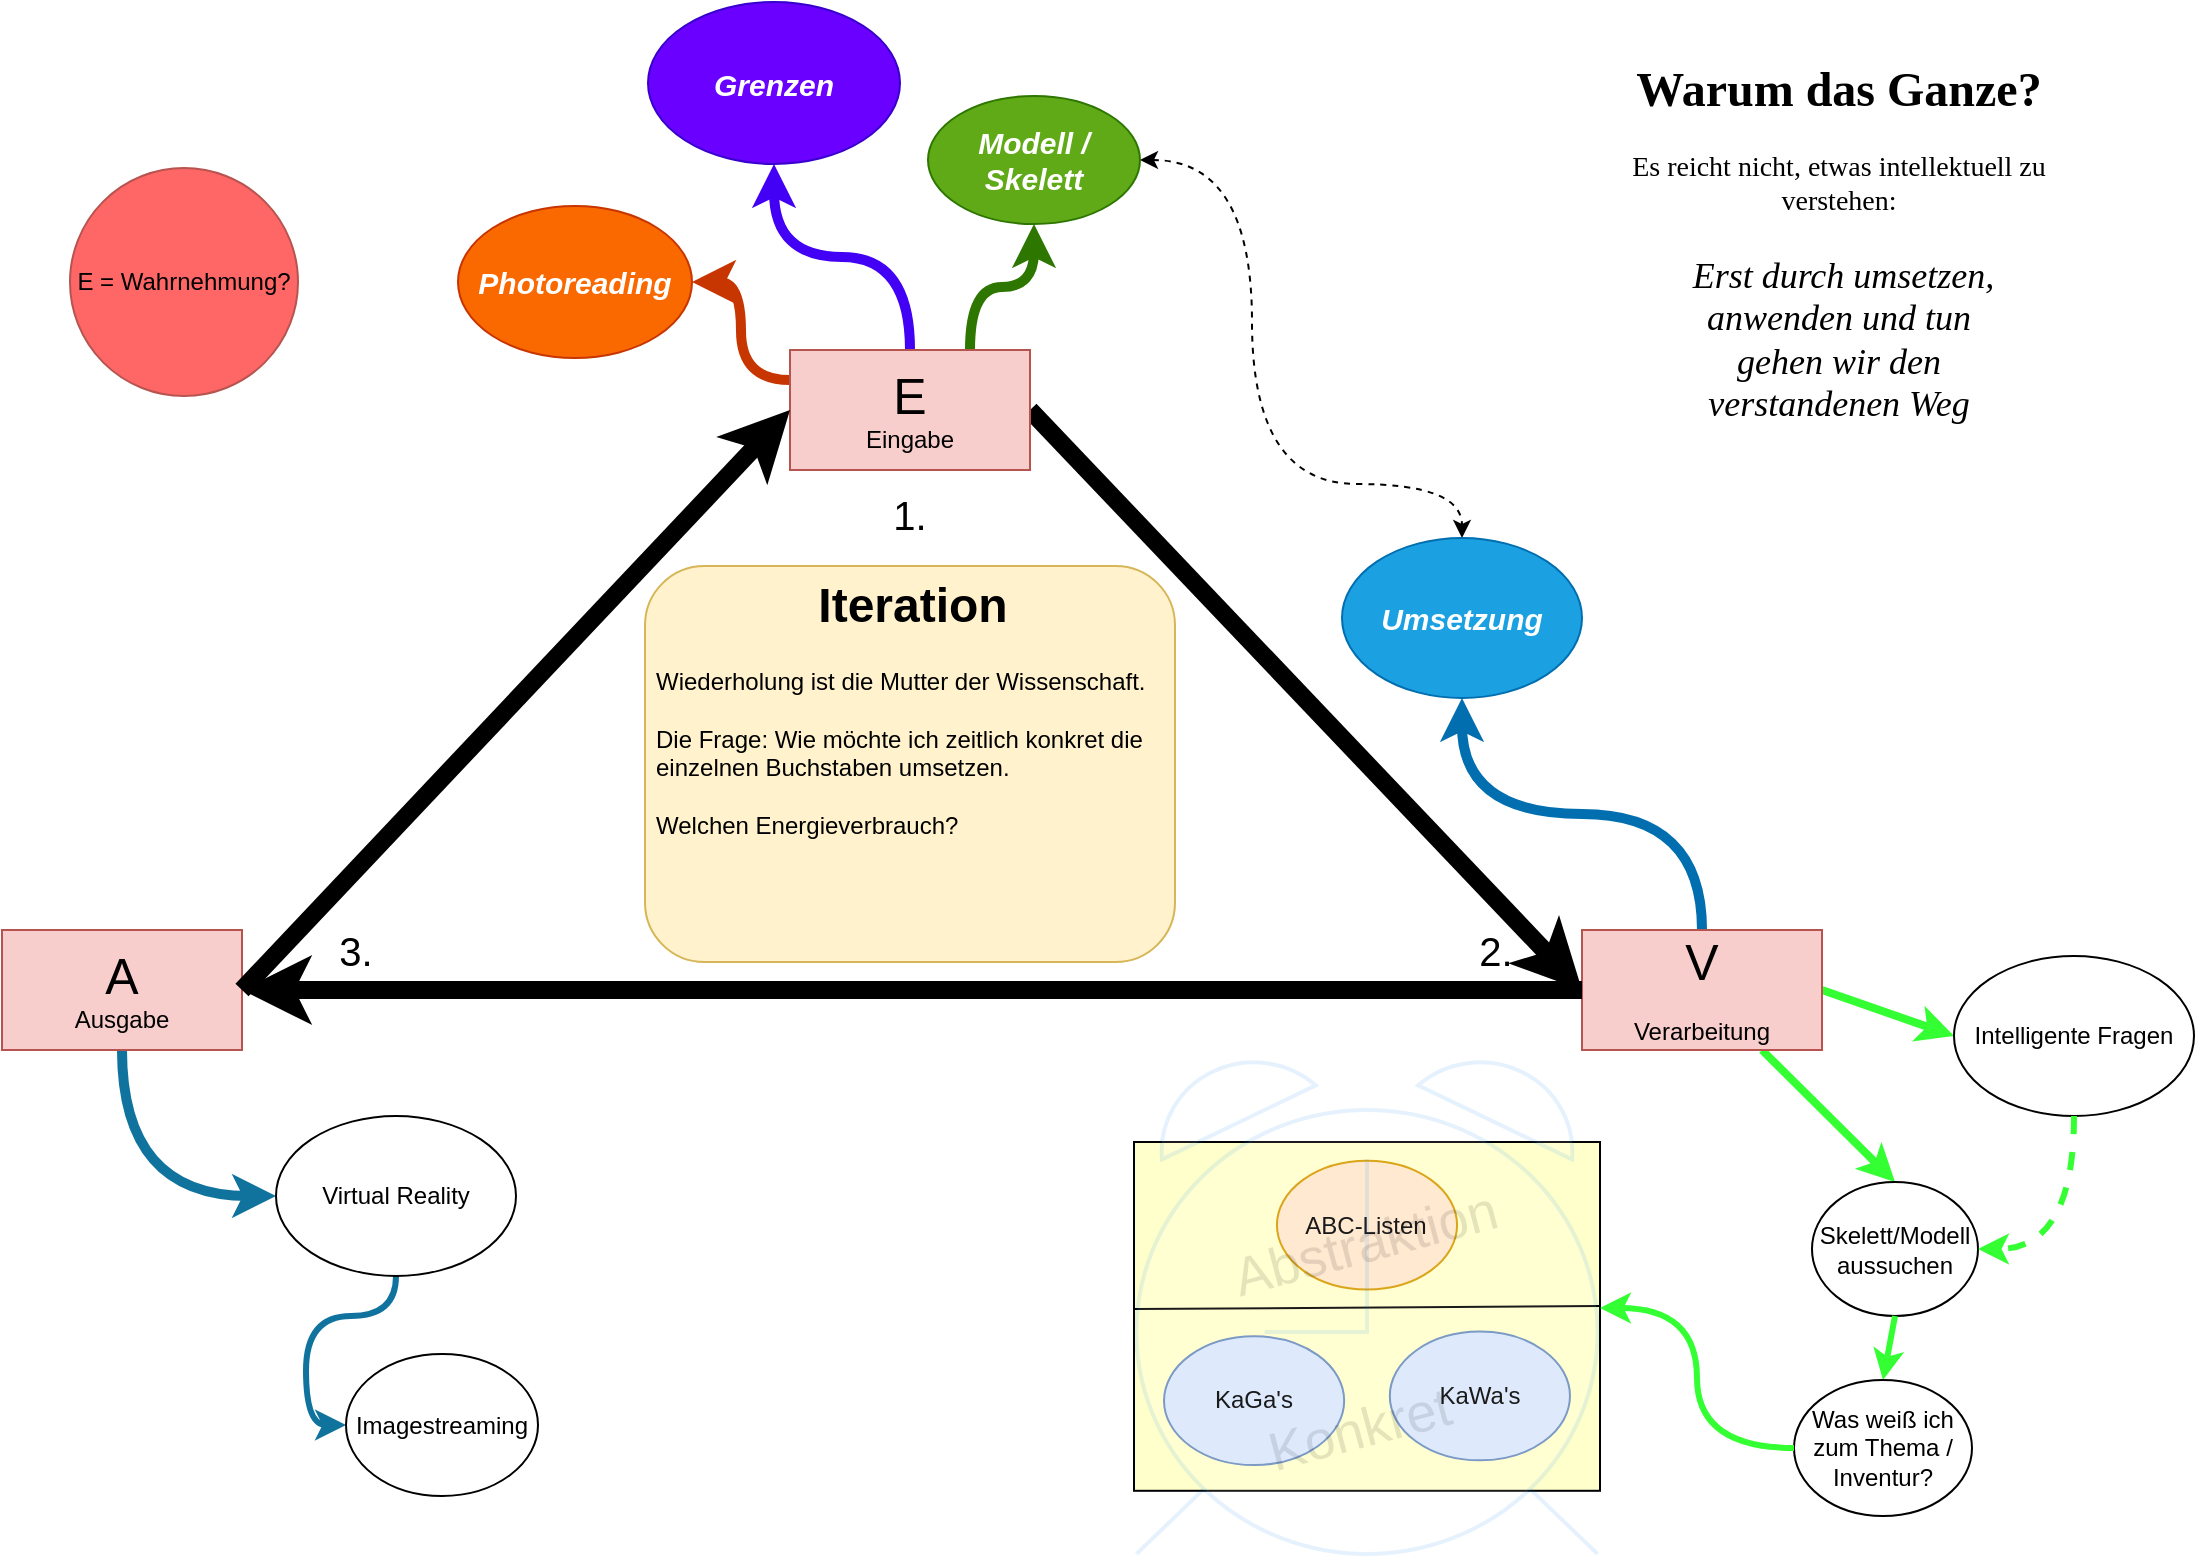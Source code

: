 <mxfile version="13.5.8" type="github">
  <diagram name="EVA" id="LGrXJrhcOQH4PXI3Mq-y">
    <mxGraphModel dx="1730" dy="958" grid="0" gridSize="10" guides="1" tooltips="1" connect="1" arrows="1" fold="1" page="1" pageScale="1" pageWidth="1169" pageHeight="827" math="0" shadow="0">
      <root>
        <mxCell id="C_8bVwX5II559LBR6Ncd-0" />
        <mxCell id="C_8bVwX5II559LBR6Ncd-1" parent="C_8bVwX5II559LBR6Ncd-0" />
        <mxCell id="C_8bVwX5II559LBR6Ncd-28" style="rounded=0;orthogonalLoop=1;jettySize=auto;html=1;exitX=0.75;exitY=1;exitDx=0;exitDy=0;entryX=0.5;entryY=0;entryDx=0;entryDy=0;strokeColor=#33FF33;strokeWidth=4;" parent="C_8bVwX5II559LBR6Ncd-1" source="C_8bVwX5II559LBR6Ncd-12" target="C_8bVwX5II559LBR6Ncd-29" edge="1">
          <mxGeometry relative="1" as="geometry">
            <mxPoint x="931" y="774" as="sourcePoint" />
          </mxGeometry>
        </mxCell>
        <mxCell id="C_8bVwX5II559LBR6Ncd-2" style="rounded=0;orthogonalLoop=1;jettySize=auto;html=1;exitX=1;exitY=0.5;exitDx=0;exitDy=0;entryX=0;entryY=0.5;entryDx=0;entryDy=0;endArrow=classic;endFill=1;strokeWidth=9;" parent="C_8bVwX5II559LBR6Ncd-1" source="C_8bVwX5II559LBR6Ncd-6" target="C_8bVwX5II559LBR6Ncd-12" edge="1">
          <mxGeometry relative="1" as="geometry" />
        </mxCell>
        <mxCell id="C_8bVwX5II559LBR6Ncd-3" style="edgeStyle=orthogonalEdgeStyle;curved=1;rounded=0;orthogonalLoop=1;jettySize=auto;html=1;exitX=0.75;exitY=0;exitDx=0;exitDy=0;entryX=0.5;entryY=1;entryDx=0;entryDy=0;endArrow=classic;endFill=1;strokeWidth=5;startArrow=none;startFill=0;fillColor=#60a917;strokeColor=#2D7600;" parent="C_8bVwX5II559LBR6Ncd-1" source="C_8bVwX5II559LBR6Ncd-6" target="C_8bVwX5II559LBR6Ncd-14" edge="1">
          <mxGeometry relative="1" as="geometry" />
        </mxCell>
        <mxCell id="C_8bVwX5II559LBR6Ncd-4" style="edgeStyle=orthogonalEdgeStyle;rounded=0;orthogonalLoop=1;jettySize=auto;html=1;exitX=0.5;exitY=0;exitDx=0;exitDy=0;startArrow=none;startFill=0;endArrow=classic;endFill=1;strokeWidth=5;curved=1;fillColor=#6a00ff;entryX=0.5;entryY=1;entryDx=0;entryDy=0;strokeColor=#4200F5;" parent="C_8bVwX5II559LBR6Ncd-1" source="C_8bVwX5II559LBR6Ncd-6" target="C_8bVwX5II559LBR6Ncd-24" edge="1">
          <mxGeometry relative="1" as="geometry">
            <mxPoint x="367" y="165" as="targetPoint" />
          </mxGeometry>
        </mxCell>
        <mxCell id="C_8bVwX5II559LBR6Ncd-5" style="edgeStyle=orthogonalEdgeStyle;rounded=0;orthogonalLoop=1;jettySize=auto;html=1;exitX=0;exitY=0.25;exitDx=0;exitDy=0;entryX=1;entryY=0.5;entryDx=0;entryDy=0;strokeWidth=5;curved=1;fillColor=#fa6800;strokeColor=#C73500;" parent="C_8bVwX5II559LBR6Ncd-1" source="C_8bVwX5II559LBR6Ncd-6" target="C_8bVwX5II559LBR6Ncd-36" edge="1">
          <mxGeometry relative="1" as="geometry" />
        </mxCell>
        <mxCell id="C_8bVwX5II559LBR6Ncd-6" value="&lt;div&gt;&lt;font style=&quot;font-size: 25px&quot;&gt;E&lt;/font&gt;&lt;/div&gt;Eingabe" style="rounded=0;whiteSpace=wrap;html=1;fillColor=#f8cecc;strokeColor=#b85450;" parent="C_8bVwX5II559LBR6Ncd-1" vertex="1">
          <mxGeometry x="452" y="202" width="120" height="60" as="geometry" />
        </mxCell>
        <mxCell id="C_8bVwX5II559LBR6Ncd-7" style="edgeStyle=orthogonalEdgeStyle;rounded=0;orthogonalLoop=1;jettySize=auto;html=1;exitX=0.5;exitY=1;exitDx=0;exitDy=0;entryX=0;entryY=0.5;entryDx=0;entryDy=0;curved=1;strokeWidth=3;fillColor=#b1ddf0;strokeColor=#10739e;" parent="C_8bVwX5II559LBR6Ncd-1" source="C_8bVwX5II559LBR6Ncd-16" target="C_8bVwX5II559LBR6Ncd-15" edge="1">
          <mxGeometry relative="1" as="geometry" />
        </mxCell>
        <mxCell id="C_8bVwX5II559LBR6Ncd-8" style="edgeStyle=orthogonalEdgeStyle;rounded=0;orthogonalLoop=1;jettySize=auto;html=1;exitX=0.5;exitY=1;exitDx=0;exitDy=0;entryX=0;entryY=0.5;entryDx=0;entryDy=0;curved=1;strokeWidth=5;fillColor=#b1ddf0;strokeColor=#10739e;" parent="C_8bVwX5II559LBR6Ncd-1" source="C_8bVwX5II559LBR6Ncd-9" target="C_8bVwX5II559LBR6Ncd-16" edge="1">
          <mxGeometry relative="1" as="geometry" />
        </mxCell>
        <mxCell id="C_8bVwX5II559LBR6Ncd-9" value="&lt;div&gt;&lt;font style=&quot;font-size: 25px&quot;&gt;A&lt;/font&gt;&lt;/div&gt;Ausgabe" style="rounded=0;whiteSpace=wrap;html=1;fillColor=#f8cecc;strokeColor=#b85450;" parent="C_8bVwX5II559LBR6Ncd-1" vertex="1">
          <mxGeometry x="58" y="492" width="120" height="60" as="geometry" />
        </mxCell>
        <mxCell id="C_8bVwX5II559LBR6Ncd-10" style="rounded=0;orthogonalLoop=1;jettySize=auto;html=1;exitX=1;exitY=0.5;exitDx=0;exitDy=0;strokeWidth=4;strokeColor=#33FF33;entryX=0;entryY=0.5;entryDx=0;entryDy=0;" parent="C_8bVwX5II559LBR6Ncd-1" source="C_8bVwX5II559LBR6Ncd-12" target="C_8bVwX5II559LBR6Ncd-18" edge="1">
          <mxGeometry relative="1" as="geometry">
            <mxPoint x="1030" y="497" as="targetPoint" />
          </mxGeometry>
        </mxCell>
        <mxCell id="C_8bVwX5II559LBR6Ncd-11" style="edgeStyle=orthogonalEdgeStyle;rounded=0;orthogonalLoop=1;jettySize=auto;html=1;exitX=0.5;exitY=0;exitDx=0;exitDy=0;entryX=0.5;entryY=1;entryDx=0;entryDy=0;curved=1;fillColor=#1ba1e2;strokeColor=#006EAF;strokeWidth=5;" parent="C_8bVwX5II559LBR6Ncd-1" source="C_8bVwX5II559LBR6Ncd-12" target="C_8bVwX5II559LBR6Ncd-17" edge="1">
          <mxGeometry relative="1" as="geometry" />
        </mxCell>
        <mxCell id="C_8bVwX5II559LBR6Ncd-12" value="&lt;div&gt;&lt;font style=&quot;font-size: 25px&quot;&gt;V&lt;/font&gt;&lt;font style=&quot;font-size: 12px&quot;&gt;&lt;font style=&quot;font-size: 12px&quot;&gt;&lt;font style=&quot;font-size: 12px&quot;&gt;&lt;br&gt;&lt;/font&gt;&lt;/font&gt;&lt;/font&gt;&lt;/div&gt;&lt;div&gt;&lt;font style=&quot;font-size: 12px&quot;&gt;&lt;font style=&quot;font-size: 25px&quot;&gt;&lt;font style=&quot;font-size: 12px&quot;&gt;Verarbeitung&lt;/font&gt;&lt;/font&gt;&lt;/font&gt;&lt;/div&gt;" style="rounded=0;whiteSpace=wrap;html=1;fillColor=#f8cecc;strokeColor=#b85450;" parent="C_8bVwX5II559LBR6Ncd-1" vertex="1">
          <mxGeometry x="848" y="492" width="120" height="60" as="geometry" />
        </mxCell>
        <mxCell id="C_8bVwX5II559LBR6Ncd-13" style="edgeStyle=orthogonalEdgeStyle;curved=1;rounded=0;orthogonalLoop=1;jettySize=auto;html=1;exitX=1;exitY=0.5;exitDx=0;exitDy=0;entryX=0.5;entryY=0;entryDx=0;entryDy=0;startArrow=classic;startFill=1;endArrow=classic;endFill=1;strokeWidth=1;dashed=1;" parent="C_8bVwX5II559LBR6Ncd-1" source="C_8bVwX5II559LBR6Ncd-14" target="C_8bVwX5II559LBR6Ncd-17" edge="1">
          <mxGeometry relative="1" as="geometry">
            <Array as="points">
              <mxPoint x="683" y="107" />
              <mxPoint x="683" y="269" />
              <mxPoint x="788" y="269" />
            </Array>
          </mxGeometry>
        </mxCell>
        <UserObject label="&lt;i&gt;&lt;b&gt;&lt;font style=&quot;font-size: 15px&quot;&gt;Modell / Skelett&lt;/font&gt;&lt;/b&gt;&lt;/i&gt;" link="http://127.0.0.1:8080/#OWN%20-%20Modell" id="C_8bVwX5II559LBR6Ncd-14">
          <mxCell style="ellipse;whiteSpace=wrap;html=1;fillColor=#60a917;strokeColor=#2D7600;fontColor=#ffffff;" parent="C_8bVwX5II559LBR6Ncd-1" vertex="1">
            <mxGeometry x="521" y="75" width="106" height="64" as="geometry" />
          </mxCell>
        </UserObject>
        <UserObject label="Imagestreaming" link="http://127.0.0.1:8080/#Imagestreaming" id="C_8bVwX5II559LBR6Ncd-15">
          <mxCell style="ellipse;whiteSpace=wrap;html=1;noLabel=0;container=0;treeFolding=0;treeMoving=0;comic=0;" parent="C_8bVwX5II559LBR6Ncd-1" vertex="1">
            <mxGeometry x="230" y="704" width="96" height="71" as="geometry" />
          </mxCell>
        </UserObject>
        <mxCell id="C_8bVwX5II559LBR6Ncd-16" value="Virtual Reality" style="ellipse;whiteSpace=wrap;html=1;" parent="C_8bVwX5II559LBR6Ncd-1" vertex="1">
          <mxGeometry x="195" y="585" width="120" height="80" as="geometry" />
        </mxCell>
        <UserObject label="&lt;i&gt;&lt;b&gt;&lt;font style=&quot;font-size: 15px&quot;&gt;Umsetzung&lt;/font&gt;&lt;/b&gt;&lt;/i&gt;" link="http://127.0.0.1:8080/#OWN%20-%20Begriffe" id="C_8bVwX5II559LBR6Ncd-17">
          <mxCell style="ellipse;whiteSpace=wrap;html=1;fillColor=#1ba1e2;strokeColor=#006EAF;fontColor=#ffffff;" parent="C_8bVwX5II559LBR6Ncd-1" vertex="1">
            <mxGeometry x="728" y="296" width="120" height="80" as="geometry" />
          </mxCell>
        </UserObject>
        <mxCell id="C_8bVwX5II559LBR6Ncd-18" value="Intelligente Fragen" style="ellipse;whiteSpace=wrap;html=1;" parent="C_8bVwX5II559LBR6Ncd-1" vertex="1">
          <mxGeometry x="1034" y="505" width="120" height="80" as="geometry" />
        </mxCell>
        <mxCell id="C_8bVwX5II559LBR6Ncd-22" style="rounded=0;orthogonalLoop=1;jettySize=auto;html=1;exitX=0;exitY=0.5;exitDx=0;exitDy=0;entryX=1;entryY=0.5;entryDx=0;entryDy=0;endArrow=none;endFill=0;strokeWidth=9;startArrow=classic;startFill=1;" parent="C_8bVwX5II559LBR6Ncd-1" source="C_8bVwX5II559LBR6Ncd-6" target="C_8bVwX5II559LBR6Ncd-9" edge="1">
          <mxGeometry relative="1" as="geometry">
            <mxPoint x="374" y="332" as="sourcePoint" />
            <mxPoint x="650" y="622" as="targetPoint" />
          </mxGeometry>
        </mxCell>
        <mxCell id="C_8bVwX5II559LBR6Ncd-23" style="rounded=0;orthogonalLoop=1;jettySize=auto;html=1;exitX=0;exitY=0.5;exitDx=0;exitDy=0;endArrow=classic;endFill=1;entryX=1;entryY=0.5;entryDx=0;entryDy=0;strokeWidth=9;startArrow=none;startFill=0;" parent="C_8bVwX5II559LBR6Ncd-1" source="C_8bVwX5II559LBR6Ncd-12" target="C_8bVwX5II559LBR6Ncd-9" edge="1">
          <mxGeometry relative="1" as="geometry">
            <mxPoint x="462" y="242" as="sourcePoint" />
            <mxPoint x="358" y="532" as="targetPoint" />
          </mxGeometry>
        </mxCell>
        <UserObject label="&lt;i&gt;&lt;b&gt;&lt;font style=&quot;font-size: 15px&quot;&gt;Grenzen&lt;/font&gt;&lt;/b&gt;&lt;/i&gt;" link="http://127.0.0.1:8080/#OWN%20-%20Grenzen" id="C_8bVwX5II559LBR6Ncd-24">
          <mxCell style="ellipse;whiteSpace=wrap;html=1;fillColor=#6a00ff;strokeColor=#3700CC;fontColor=#ffffff;" parent="C_8bVwX5II559LBR6Ncd-1" vertex="1">
            <mxGeometry x="381" y="28" width="126" height="81" as="geometry" />
          </mxCell>
        </UserObject>
        <mxCell id="C_8bVwX5II559LBR6Ncd-25" value="&lt;font style=&quot;font-size: 20px&quot;&gt;1.&lt;/font&gt;" style="text;html=1;strokeColor=none;fillColor=none;align=center;verticalAlign=middle;whiteSpace=wrap;rounded=0;" parent="C_8bVwX5II559LBR6Ncd-1" vertex="1">
          <mxGeometry x="492" y="274" width="40" height="20" as="geometry" />
        </mxCell>
        <mxCell id="C_8bVwX5II559LBR6Ncd-26" value="&lt;font style=&quot;font-size: 20px&quot;&gt;2.&lt;/font&gt;" style="text;html=1;strokeColor=none;fillColor=none;align=center;verticalAlign=middle;whiteSpace=wrap;rounded=0;" parent="C_8bVwX5II559LBR6Ncd-1" vertex="1">
          <mxGeometry x="785" y="492" width="40" height="20" as="geometry" />
        </mxCell>
        <mxCell id="C_8bVwX5II559LBR6Ncd-27" value="&lt;font style=&quot;font-size: 20px&quot;&gt;3.&lt;/font&gt;" style="text;html=1;strokeColor=none;fillColor=none;align=center;verticalAlign=middle;whiteSpace=wrap;rounded=0;" parent="C_8bVwX5II559LBR6Ncd-1" vertex="1">
          <mxGeometry x="215" y="492" width="40" height="20" as="geometry" />
        </mxCell>
        <mxCell id="C_8bVwX5II559LBR6Ncd-29" value="Skelett/Modell aussuchen" style="ellipse;whiteSpace=wrap;html=1;" parent="C_8bVwX5II559LBR6Ncd-1" vertex="1">
          <mxGeometry x="963" y="618" width="83" height="67" as="geometry" />
        </mxCell>
        <mxCell id="C_8bVwX5II559LBR6Ncd-30" style="rounded=0;orthogonalLoop=1;jettySize=auto;html=1;exitX=0.5;exitY=1;exitDx=0;exitDy=0;entryX=0.5;entryY=0;entryDx=0;entryDy=0;strokeColor=#33FF33;strokeWidth=3;" parent="C_8bVwX5II559LBR6Ncd-1" source="C_8bVwX5II559LBR6Ncd-29" target="C_8bVwX5II559LBR6Ncd-31" edge="1">
          <mxGeometry relative="1" as="geometry">
            <mxPoint x="764" y="802" as="sourcePoint" />
          </mxGeometry>
        </mxCell>
        <mxCell id="C_8bVwX5II559LBR6Ncd-31" value="Was weiß ich zum Thema / Inventur?" style="ellipse;whiteSpace=wrap;html=1;" parent="C_8bVwX5II559LBR6Ncd-1" vertex="1">
          <mxGeometry x="954" y="717" width="89" height="68" as="geometry" />
        </mxCell>
        <object label="&lt;h1 align=&quot;center&quot;&gt;Iteration&lt;br&gt;&lt;/h1&gt;&lt;div&gt;Wiederholung ist die Mutter der Wissenschaft.&lt;/div&gt;&lt;div&gt;&lt;br&gt;&lt;/div&gt;&lt;div&gt;Die Frage: Wie möchte ich zeitlich konkret die einzelnen Buchstaben umsetzen.&lt;/div&gt;&lt;div&gt;&lt;br&gt;&lt;/div&gt;&lt;div&gt;Welchen Energieverbrauch?&lt;br&gt;&lt;/div&gt;&lt;div&gt;&lt;br&gt;&lt;/div&gt;&lt;div&gt;&lt;br&gt;&lt;/div&gt;" id="C_8bVwX5II559LBR6Ncd-35">
          <mxCell style="text;html=1;strokeColor=#d6b656;fillColor=#fff2cc;spacing=5;spacingTop=-20;whiteSpace=wrap;overflow=hidden;rounded=1;" parent="C_8bVwX5II559LBR6Ncd-1" vertex="1">
            <mxGeometry x="379.5" y="310" width="265" height="198" as="geometry" />
          </mxCell>
        </object>
        <UserObject label="&lt;font style=&quot;font-size: 15px&quot;&gt;&lt;b&gt;&lt;i&gt;Photoreading&lt;/i&gt;&lt;/b&gt;&lt;/font&gt;" link="https://1drv.ms/b/s!AnAzeiSFc--Uh9o2wIYooI-SM2pa7w?e=JApZZM" id="C_8bVwX5II559LBR6Ncd-36">
          <mxCell style="ellipse;whiteSpace=wrap;html=1;fillColor=#fa6800;strokeColor=#C73500;fontColor=#ffffff;" parent="C_8bVwX5II559LBR6Ncd-1" vertex="1">
            <mxGeometry x="286" y="130" width="117" height="76" as="geometry" />
          </mxCell>
        </UserObject>
        <mxCell id="C_8bVwX5II559LBR6Ncd-37" value="&lt;h1 align=&quot;center&quot;&gt;&lt;font face=&quot;Comic Sans MS&quot;&gt;Warum das Ganze?&lt;/font&gt;&lt;/h1&gt;&lt;div align=&quot;center&quot;&gt;&lt;font style=&quot;font-size: 14px&quot; face=&quot;Comic Sans MS&quot;&gt;Es reicht nicht, etwas intellektuell zu verstehen:&lt;/font&gt;&lt;/div&gt;&lt;div align=&quot;center&quot;&gt;&lt;blockquote style=&quot;font-size: 18px&quot;&gt;&lt;div&gt;&lt;span style=&quot;background-color: rgb(255 , 255 , 255)&quot;&gt;&lt;font style=&quot;font-size: 18px&quot; face=&quot;Times New Roman&quot;&gt;&lt;i&gt;&amp;nbsp;Erst durch umsetzen, anwenden und tun gehen wir den verstandenen Weg &lt;/i&gt;&lt;/font&gt;&lt;/span&gt;&lt;font face=&quot;Comic Sans MS&quot;&gt;&lt;br&gt;&lt;/font&gt;&lt;/div&gt;&lt;/blockquote&gt;&lt;/div&gt;" style="text;html=1;spacing=5;spacingTop=-20;whiteSpace=wrap;overflow=hidden;rounded=0;" parent="C_8bVwX5II559LBR6Ncd-1" vertex="1">
          <mxGeometry x="846" y="52" width="259" height="219" as="geometry" />
        </mxCell>
        <mxCell id="x4UegTdwX4822yDoSENV-0" value="&lt;div&gt;E = Wahrnehmung?&lt;/div&gt;" style="ellipse;whiteSpace=wrap;html=1;aspect=fixed;strokeColor=#b85450;fillColor=#FF6666;" parent="C_8bVwX5II559LBR6Ncd-1" vertex="1">
          <mxGeometry x="92" y="111" width="114" height="114" as="geometry" />
        </mxCell>
        <mxCell id="KvtZH145KzSEb8ErNgZU-0" style="edgeStyle=orthogonalEdgeStyle;rounded=0;orthogonalLoop=1;jettySize=auto;html=1;exitX=0.5;exitY=1;exitDx=0;exitDy=0;curved=1;strokeWidth=3;strokeColor=#33FF33;entryX=1;entryY=0.5;entryDx=0;entryDy=0;dashed=1;" edge="1" parent="C_8bVwX5II559LBR6Ncd-1" source="C_8bVwX5II559LBR6Ncd-18" target="C_8bVwX5II559LBR6Ncd-29">
          <mxGeometry relative="1" as="geometry">
            <mxPoint x="1095" y="642" as="sourcePoint" />
            <mxPoint x="1221" y="635" as="targetPoint" />
          </mxGeometry>
        </mxCell>
        <mxCell id="KvtZH145KzSEb8ErNgZU-12" value="" style="group" vertex="1" connectable="0" parent="C_8bVwX5II559LBR6Ncd-1">
          <mxGeometry x="624" y="598" width="233" height="206" as="geometry" />
        </mxCell>
        <mxCell id="KvtZH145KzSEb8ErNgZU-9" value="" style="group" vertex="1" connectable="0" parent="KvtZH145KzSEb8ErNgZU-12">
          <mxGeometry width="233.0" height="206" as="geometry" />
        </mxCell>
        <mxCell id="KvtZH145KzSEb8ErNgZU-3" value="" style="rounded=0;whiteSpace=wrap;html=1;fillColor=#FFFFCC;" vertex="1" parent="KvtZH145KzSEb8ErNgZU-9">
          <mxGeometry width="233.0" height="174.398" as="geometry" />
        </mxCell>
        <mxCell id="KvtZH145KzSEb8ErNgZU-7" value="" style="endArrow=none;html=1;strokeWidth=1;exitX=0.002;exitY=0.479;exitDx=0;exitDy=0;exitPerimeter=0;entryX=1;entryY=0.47;entryDx=0;entryDy=0;entryPerimeter=0;" edge="1" parent="KvtZH145KzSEb8ErNgZU-9" source="KvtZH145KzSEb8ErNgZU-3" target="KvtZH145KzSEb8ErNgZU-3">
          <mxGeometry width="50" height="50" relative="1" as="geometry">
            <mxPoint x="103.289" y="103" as="sourcePoint" />
            <mxPoint x="163.34" y="44.477" as="targetPoint" />
          </mxGeometry>
        </mxCell>
        <mxCell id="C_8bVwX5II559LBR6Ncd-19" value="ABC-Listen" style="ellipse;whiteSpace=wrap;html=1;fillColor=#ffe6cc;strokeColor=#d79b00;" parent="KvtZH145KzSEb8ErNgZU-9" vertex="1">
          <mxGeometry x="71.461" y="9.364" width="90.077" height="64.375" as="geometry" />
        </mxCell>
        <mxCell id="C_8bVwX5II559LBR6Ncd-21" value="KaGa&#39;s" style="ellipse;whiteSpace=wrap;html=1;fillColor=#dae8fc;strokeColor=#6c8ebf;" parent="KvtZH145KzSEb8ErNgZU-9" vertex="1">
          <mxGeometry x="15.013" y="97.148" width="90.077" height="64.375" as="geometry" />
        </mxCell>
        <mxCell id="C_8bVwX5II559LBR6Ncd-20" value="KaWa&#39;s" style="ellipse;whiteSpace=wrap;html=1;fillColor=#dae8fc;strokeColor=#6c8ebf;" parent="KvtZH145KzSEb8ErNgZU-9" vertex="1">
          <mxGeometry x="127.91" y="94.807" width="90.077" height="64.375" as="geometry" />
        </mxCell>
        <mxCell id="KvtZH145KzSEb8ErNgZU-1" value="" style="html=1;verticalLabelPosition=bottom;align=center;labelBackgroundColor=#ffffff;verticalAlign=top;strokeWidth=2;strokeColor=#0080F0;shadow=0;dashed=0;shape=mxgraph.ios7.icons.alarm_clock;opacity=10;" vertex="1" parent="KvtZH145KzSEb8ErNgZU-9">
          <mxGeometry x="1.201" y="-43.307" width="230.598" height="249.307" as="geometry" />
        </mxCell>
        <mxCell id="KvtZH145KzSEb8ErNgZU-10" value="Abstraktion" style="text;html=1;strokeColor=none;fillColor=none;align=center;verticalAlign=middle;whiteSpace=wrap;rounded=0;rotation=-15;fontSize=27;textOpacity=10;" vertex="1" parent="KvtZH145KzSEb8ErNgZU-9">
          <mxGeometry x="92.479" y="39.795" width="48.041" height="23.409" as="geometry" />
        </mxCell>
        <mxCell id="KvtZH145KzSEb8ErNgZU-11" value="&lt;div style=&quot;font-size: 27px;&quot;&gt;Konkret&lt;/div&gt;" style="text;html=1;strokeColor=none;fillColor=none;align=center;verticalAlign=middle;whiteSpace=wrap;rounded=0;rotation=-15;textOpacity=10;fontSize=27;" vertex="1" parent="KvtZH145KzSEb8ErNgZU-9">
          <mxGeometry x="88.876" y="132.261" width="48.041" height="23.409" as="geometry" />
        </mxCell>
        <mxCell id="KvtZH145KzSEb8ErNgZU-13" style="rounded=0;orthogonalLoop=1;jettySize=auto;html=1;exitX=0;exitY=0.5;exitDx=0;exitDy=0;entryX=1;entryY=0.476;entryDx=0;entryDy=0;strokeColor=#33FF33;strokeWidth=3;entryPerimeter=0;edgeStyle=orthogonalEdgeStyle;curved=1;" edge="1" parent="C_8bVwX5II559LBR6Ncd-1" source="C_8bVwX5II559LBR6Ncd-31" target="KvtZH145KzSEb8ErNgZU-3">
          <mxGeometry relative="1" as="geometry">
            <mxPoint x="901" y="691" as="sourcePoint" />
            <mxPoint x="895.0" y="723" as="targetPoint" />
          </mxGeometry>
        </mxCell>
      </root>
    </mxGraphModel>
  </diagram>
</mxfile>
